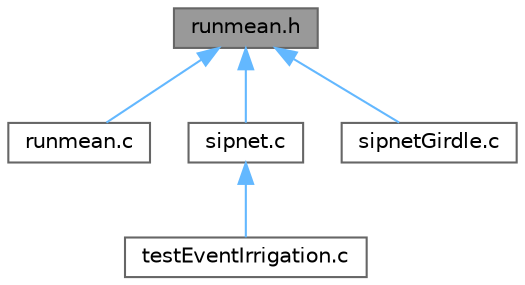 digraph "runmean.h"
{
 // LATEX_PDF_SIZE
  bgcolor="transparent";
  edge [fontname=Helvetica,fontsize=10,labelfontname=Helvetica,labelfontsize=10];
  node [fontname=Helvetica,fontsize=10,shape=box,height=0.2,width=0.4];
  Node1 [id="Node000001",label="runmean.h",height=0.2,width=0.4,color="gray40", fillcolor="grey60", style="filled", fontcolor="black",tooltip=" "];
  Node1 -> Node2 [id="edge1_Node000001_Node000002",dir="back",color="steelblue1",style="solid",tooltip=" "];
  Node2 [id="Node000002",label="runmean.c",height=0.2,width=0.4,color="grey40", fillcolor="white", style="filled",URL="$d5/d1f/runmean_8c.html",tooltip=" "];
  Node1 -> Node3 [id="edge2_Node000001_Node000003",dir="back",color="steelblue1",style="solid",tooltip=" "];
  Node3 [id="Node000003",label="sipnet.c",height=0.2,width=0.4,color="grey40", fillcolor="white", style="filled",URL="$dd/d09/sipnet_8c.html",tooltip=" "];
  Node3 -> Node4 [id="edge3_Node000003_Node000004",dir="back",color="steelblue1",style="solid",tooltip=" "];
  Node4 [id="Node000004",label="testEventIrrigation.c",height=0.2,width=0.4,color="grey40", fillcolor="white", style="filled",URL="$d6/dcf/test_event_irrigation_8c.html",tooltip=" "];
  Node1 -> Node5 [id="edge4_Node000001_Node000005",dir="back",color="steelblue1",style="solid",tooltip=" "];
  Node5 [id="Node000005",label="sipnetGirdle.c",height=0.2,width=0.4,color="grey40", fillcolor="white", style="filled",URL="$df/db5/sipnet_girdle_8c.html",tooltip=" "];
}

